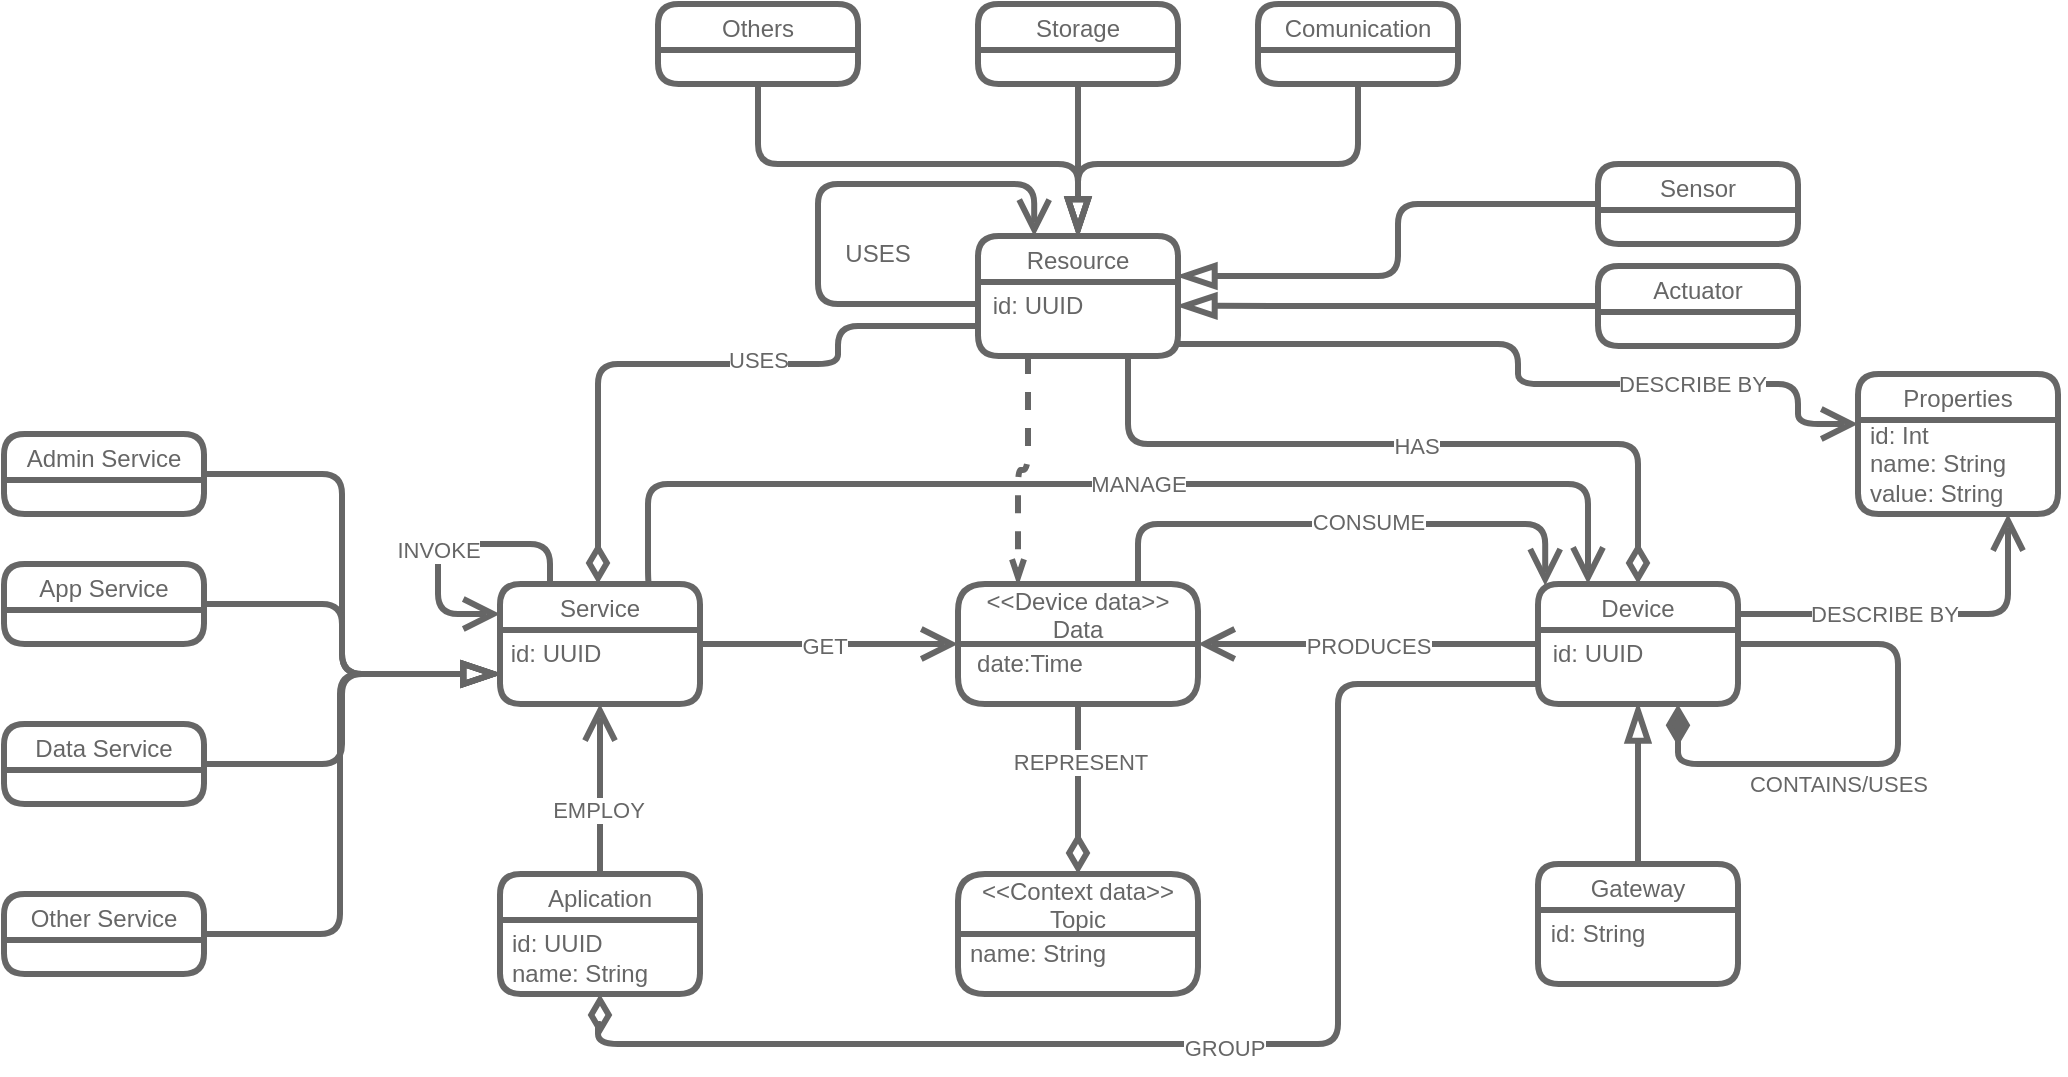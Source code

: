 <mxfile version="22.1.21" type="device">
  <diagram name="Página-1" id="KCZHRsNFGOOAUEGrP5nl">
    <mxGraphModel dx="1687" dy="1067" grid="1" gridSize="10" guides="1" tooltips="1" connect="1" arrows="1" fold="1" page="1" pageScale="1" pageWidth="827" pageHeight="1169" math="0" shadow="0">
      <root>
        <mxCell id="0" />
        <mxCell id="1" parent="0" />
        <mxCell id="fbPeKxcQVnnoHxMoIqsi-70" style="edgeStyle=orthogonalEdgeStyle;rounded=1;orthogonalLoop=1;jettySize=auto;html=1;entryX=0.5;entryY=0;entryDx=0;entryDy=0;fontColor=#666666;curved=0;strokeWidth=3;strokeColor=#666666;endArrow=blockThin;endFill=0;endSize=12;" parent="1" source="fbPeKxcQVnnoHxMoIqsi-6" target="fbPeKxcQVnnoHxMoIqsi-9" edge="1">
          <mxGeometry relative="1" as="geometry">
            <Array as="points">
              <mxPoint x="460" y="150" />
              <mxPoint x="620" y="150" />
            </Array>
          </mxGeometry>
        </mxCell>
        <mxCell id="fbPeKxcQVnnoHxMoIqsi-6" value="Others" style="swimlane;strokeWidth=3;rounded=1;fontStyle=0;strokeColor=#666666;fillColor=#FFFFFF;fontColor=#666666;container=0;" parent="1" vertex="1">
          <mxGeometry x="410" y="70" width="100" height="40" as="geometry" />
        </mxCell>
        <mxCell id="fbPeKxcQVnnoHxMoIqsi-73" style="edgeStyle=orthogonalEdgeStyle;shape=connector;curved=0;rounded=1;orthogonalLoop=1;jettySize=auto;html=1;entryX=0.5;entryY=0;entryDx=0;entryDy=0;labelBackgroundColor=default;strokeColor=#666666;strokeWidth=3;align=center;verticalAlign=middle;fontFamily=Helvetica;fontSize=11;fontColor=#666666;endArrow=blockThin;endFill=0;endSize=12;" parent="1" source="fbPeKxcQVnnoHxMoIqsi-7" target="fbPeKxcQVnnoHxMoIqsi-9" edge="1">
          <mxGeometry relative="1" as="geometry" />
        </mxCell>
        <mxCell id="fbPeKxcQVnnoHxMoIqsi-7" value="Storage" style="swimlane;strokeWidth=3;rounded=1;fontStyle=0;strokeColor=#666666;fillColor=#FFFFFF;fontColor=#666666;container=0;" parent="1" vertex="1">
          <mxGeometry x="570" y="70" width="100" height="40" as="geometry" />
        </mxCell>
        <mxCell id="fbPeKxcQVnnoHxMoIqsi-74" style="edgeStyle=orthogonalEdgeStyle;shape=connector;curved=0;rounded=1;orthogonalLoop=1;jettySize=auto;html=1;entryX=0.5;entryY=0;entryDx=0;entryDy=0;labelBackgroundColor=default;strokeColor=#666666;strokeWidth=3;align=center;verticalAlign=middle;fontFamily=Helvetica;fontSize=11;fontColor=#666666;endArrow=blockThin;endFill=0;exitX=0.5;exitY=1;exitDx=0;exitDy=0;endSize=12;" parent="1" source="fbPeKxcQVnnoHxMoIqsi-8" target="fbPeKxcQVnnoHxMoIqsi-9" edge="1">
          <mxGeometry relative="1" as="geometry">
            <Array as="points">
              <mxPoint x="760" y="150" />
              <mxPoint x="620" y="150" />
            </Array>
          </mxGeometry>
        </mxCell>
        <mxCell id="fbPeKxcQVnnoHxMoIqsi-8" value="Comunication" style="swimlane;strokeWidth=3;rounded=1;fontStyle=0;strokeColor=#666666;fillColor=#FFFFFF;fontColor=#666666;container=0;" parent="1" vertex="1">
          <mxGeometry x="710" y="70" width="100" height="40" as="geometry" />
        </mxCell>
        <mxCell id="fbPeKxcQVnnoHxMoIqsi-78" style="edgeStyle=orthogonalEdgeStyle;shape=connector;curved=0;rounded=1;orthogonalLoop=1;jettySize=auto;html=1;labelBackgroundColor=default;strokeColor=#666666;strokeWidth=3;align=center;verticalAlign=middle;fontFamily=Helvetica;fontSize=11;fontColor=#666666;endArrow=blockThin;endFill=0;endSize=12;" parent="1" source="fbPeKxcQVnnoHxMoIqsi-12" edge="1">
          <mxGeometry relative="1" as="geometry">
            <mxPoint x="670" y="206" as="targetPoint" />
            <Array as="points">
              <mxPoint x="780" y="170" />
              <mxPoint x="780" y="206" />
            </Array>
            <mxPoint x="870" y="126" as="sourcePoint" />
          </mxGeometry>
        </mxCell>
        <mxCell id="fbPeKxcQVnnoHxMoIqsi-12" value="Sensor" style="swimlane;strokeWidth=3;rounded=1;fontStyle=0;strokeColor=#666666;fillColor=#FFFFFF;fontColor=#666666;container=0;" parent="1" vertex="1">
          <mxGeometry x="880" y="150" width="100" height="40" as="geometry" />
        </mxCell>
        <mxCell id="8vS-f6j0tsZiRI6oT4Nr-2" style="edgeStyle=orthogonalEdgeStyle;shape=connector;curved=0;rounded=1;orthogonalLoop=1;jettySize=auto;html=1;exitX=0;exitY=0.5;exitDx=0;exitDy=0;labelBackgroundColor=default;strokeColor=#666666;strokeWidth=3;align=center;verticalAlign=middle;fontFamily=Helvetica;fontSize=11;fontColor=#666666;endArrow=blockThin;endFill=0;endSize=12;" edge="1" parent="1" source="fbPeKxcQVnnoHxMoIqsi-13">
          <mxGeometry relative="1" as="geometry">
            <mxPoint x="670.0" y="220.897" as="targetPoint" />
          </mxGeometry>
        </mxCell>
        <mxCell id="fbPeKxcQVnnoHxMoIqsi-13" value="Actuator" style="swimlane;strokeWidth=3;rounded=1;fontStyle=0;strokeColor=#666666;fillColor=#FFFFFF;fontColor=#666666;container=0;" parent="1" vertex="1">
          <mxGeometry x="880" y="201" width="100" height="40" as="geometry" />
        </mxCell>
        <mxCell id="fbPeKxcQVnnoHxMoIqsi-91" style="edgeStyle=orthogonalEdgeStyle;shape=connector;curved=0;rounded=1;orthogonalLoop=1;jettySize=auto;html=1;entryX=0;entryY=0.75;entryDx=0;entryDy=0;labelBackgroundColor=default;strokeColor=#666666;strokeWidth=3;align=center;verticalAlign=middle;fontFamily=Helvetica;fontSize=11;fontColor=#666666;endArrow=blockThin;endFill=0;endSize=12;" parent="1" source="fbPeKxcQVnnoHxMoIqsi-16" target="fbPeKxcQVnnoHxMoIqsi-25" edge="1">
          <mxGeometry relative="1" as="geometry" />
        </mxCell>
        <mxCell id="fbPeKxcQVnnoHxMoIqsi-16" value="Admin Service" style="swimlane;strokeWidth=3;rounded=1;fontStyle=0;strokeColor=#666666;fillColor=#FFFFFF;fontColor=#666666;container=0;" parent="1" vertex="1">
          <mxGeometry x="83" y="285" width="100" height="40" as="geometry" />
        </mxCell>
        <mxCell id="fbPeKxcQVnnoHxMoIqsi-92" style="edgeStyle=orthogonalEdgeStyle;shape=connector;curved=0;rounded=1;orthogonalLoop=1;jettySize=auto;html=1;entryX=0;entryY=0.75;entryDx=0;entryDy=0;labelBackgroundColor=default;strokeColor=#666666;strokeWidth=3;align=center;verticalAlign=middle;fontFamily=Helvetica;fontSize=11;fontColor=#666666;endArrow=blockThin;endFill=0;endSize=12;" parent="1" source="fbPeKxcQVnnoHxMoIqsi-19" target="fbPeKxcQVnnoHxMoIqsi-25" edge="1">
          <mxGeometry relative="1" as="geometry" />
        </mxCell>
        <mxCell id="fbPeKxcQVnnoHxMoIqsi-19" value="App Service" style="swimlane;strokeWidth=3;rounded=1;fontStyle=0;strokeColor=#666666;fillColor=#FFFFFF;fontColor=#666666;container=0;" parent="1" vertex="1">
          <mxGeometry x="83" y="350" width="100" height="40" as="geometry" />
        </mxCell>
        <mxCell id="fbPeKxcQVnnoHxMoIqsi-94" style="edgeStyle=orthogonalEdgeStyle;shape=connector;curved=0;rounded=1;orthogonalLoop=1;jettySize=auto;html=1;entryX=0;entryY=0.75;entryDx=0;entryDy=0;labelBackgroundColor=default;strokeColor=#666666;strokeWidth=3;align=center;verticalAlign=middle;fontFamily=Helvetica;fontSize=11;fontColor=#666666;endArrow=blockThin;endFill=0;endSize=12;" parent="1" source="fbPeKxcQVnnoHxMoIqsi-22" target="fbPeKxcQVnnoHxMoIqsi-25" edge="1">
          <mxGeometry relative="1" as="geometry" />
        </mxCell>
        <mxCell id="fbPeKxcQVnnoHxMoIqsi-22" value="Data Service" style="swimlane;strokeWidth=3;rounded=1;fontStyle=0;strokeColor=#666666;fillColor=#FFFFFF;fontColor=#666666;container=0;" parent="1" vertex="1">
          <mxGeometry x="83" y="430" width="100" height="40" as="geometry" />
        </mxCell>
        <mxCell id="fbPeKxcQVnnoHxMoIqsi-95" style="edgeStyle=orthogonalEdgeStyle;shape=connector;curved=0;rounded=1;orthogonalLoop=1;jettySize=auto;html=1;entryX=0;entryY=0.75;entryDx=0;entryDy=0;labelBackgroundColor=default;strokeColor=#666666;strokeWidth=3;align=center;verticalAlign=middle;fontFamily=Helvetica;fontSize=11;fontColor=#666666;endArrow=blockThin;endFill=0;endSize=12;" parent="1" source="fbPeKxcQVnnoHxMoIqsi-23" target="fbPeKxcQVnnoHxMoIqsi-25" edge="1">
          <mxGeometry relative="1" as="geometry">
            <Array as="points">
              <mxPoint x="251" y="535" />
              <mxPoint x="251" y="405" />
            </Array>
          </mxGeometry>
        </mxCell>
        <mxCell id="fbPeKxcQVnnoHxMoIqsi-23" value="Other Service" style="swimlane;strokeWidth=3;rounded=1;fontStyle=0;strokeColor=#666666;fillColor=#FFFFFF;fontColor=#666666;container=0;" parent="1" vertex="1">
          <mxGeometry x="83" y="515" width="100" height="40" as="geometry" />
        </mxCell>
        <mxCell id="fbPeKxcQVnnoHxMoIqsi-96" style="edgeStyle=orthogonalEdgeStyle;shape=connector;curved=0;rounded=1;orthogonalLoop=1;jettySize=auto;html=1;entryX=0.5;entryY=1;entryDx=0;entryDy=0;labelBackgroundColor=default;strokeColor=#666666;strokeWidth=3;align=center;verticalAlign=middle;fontFamily=Helvetica;fontSize=11;fontColor=#666666;endArrow=open;endFill=0;endSize=12;" parent="1" source="fbPeKxcQVnnoHxMoIqsi-29" target="fbPeKxcQVnnoHxMoIqsi-25" edge="1">
          <mxGeometry relative="1" as="geometry" />
        </mxCell>
        <mxCell id="fbPeKxcQVnnoHxMoIqsi-97" value="EMPLOY" style="edgeLabel;html=1;align=center;verticalAlign=middle;resizable=0;points=[];fontSize=11;fontFamily=Helvetica;fontColor=#666666;container=0;" parent="fbPeKxcQVnnoHxMoIqsi-96" vertex="1" connectable="0">
          <mxGeometry x="-0.236" y="1" relative="1" as="geometry">
            <mxPoint as="offset" />
          </mxGeometry>
        </mxCell>
        <mxCell id="fbPeKxcQVnnoHxMoIqsi-29" value="Aplication" style="swimlane;strokeWidth=3;rounded=1;fontStyle=0;strokeColor=#666666;fillColor=#FFFFFF;fontColor=#666666;container=0;" parent="1" vertex="1">
          <mxGeometry x="331" y="505" width="100" height="60" as="geometry">
            <mxRectangle x="580" y="270" width="80" height="30" as="alternateBounds" />
          </mxGeometry>
        </mxCell>
        <mxCell id="fbPeKxcQVnnoHxMoIqsi-86" value="USES" style="text;html=1;strokeColor=none;fillColor=none;align=center;verticalAlign=middle;whiteSpace=wrap;rounded=0;fontSize=12;fontFamily=Helvetica;fontColor=#666666;container=0;" parent="1" vertex="1">
          <mxGeometry x="490" y="180" width="60" height="30" as="geometry" />
        </mxCell>
        <mxCell id="fbPeKxcQVnnoHxMoIqsi-87" style="edgeStyle=orthogonalEdgeStyle;shape=connector;curved=0;rounded=1;orthogonalLoop=1;jettySize=auto;html=1;labelBackgroundColor=default;strokeColor=#666666;strokeWidth=3;align=center;verticalAlign=middle;fontFamily=Helvetica;fontSize=11;fontColor=#666666;endArrow=diamondThin;endFill=0;exitX=0;exitY=0.75;exitDx=0;exitDy=0;endSize=12;" parent="1" source="fbPeKxcQVnnoHxMoIqsi-9" target="fbPeKxcQVnnoHxMoIqsi-25" edge="1">
          <mxGeometry relative="1" as="geometry">
            <Array as="points">
              <mxPoint x="500" y="231" />
              <mxPoint x="500" y="250" />
              <mxPoint x="380" y="250" />
            </Array>
          </mxGeometry>
        </mxCell>
        <mxCell id="fbPeKxcQVnnoHxMoIqsi-88" value="USES" style="edgeLabel;html=1;align=center;verticalAlign=middle;resizable=0;points=[];fontSize=11;fontFamily=Helvetica;fontColor=#666666;container=0;" parent="fbPeKxcQVnnoHxMoIqsi-87" vertex="1" connectable="0">
          <mxGeometry x="0.087" y="1" relative="1" as="geometry">
            <mxPoint x="44" y="-3" as="offset" />
          </mxGeometry>
        </mxCell>
        <mxCell id="fbPeKxcQVnnoHxMoIqsi-100" style="edgeStyle=orthogonalEdgeStyle;shape=connector;curved=0;rounded=1;orthogonalLoop=1;jettySize=auto;html=1;labelBackgroundColor=default;strokeColor=#666666;strokeWidth=3;align=center;verticalAlign=middle;fontFamily=Helvetica;fontSize=11;fontColor=#666666;endArrow=open;endFill=0;endSize=12;" parent="1" edge="1">
          <mxGeometry relative="1" as="geometry">
            <mxPoint x="430" y="390" as="sourcePoint" />
            <mxPoint x="560" y="390" as="targetPoint" />
          </mxGeometry>
        </mxCell>
        <mxCell id="fbPeKxcQVnnoHxMoIqsi-101" value="GET" style="edgeLabel;html=1;align=center;verticalAlign=middle;resizable=0;points=[];fontSize=11;fontFamily=Helvetica;fontColor=#666666;container=0;" parent="fbPeKxcQVnnoHxMoIqsi-100" vertex="1" connectable="0">
          <mxGeometry x="-0.027" y="-1" relative="1" as="geometry">
            <mxPoint as="offset" />
          </mxGeometry>
        </mxCell>
        <mxCell id="fbPeKxcQVnnoHxMoIqsi-102" style="edgeStyle=orthogonalEdgeStyle;shape=connector;curved=0;rounded=1;orthogonalLoop=1;jettySize=auto;html=1;entryX=0.5;entryY=0;entryDx=0;entryDy=0;labelBackgroundColor=default;strokeColor=#666666;strokeWidth=3;align=center;verticalAlign=middle;fontFamily=Helvetica;fontSize=11;fontColor=#666666;endArrow=diamondThin;endFill=0;endSize=12;" parent="1" source="fbPeKxcQVnnoHxMoIqsi-40" target="fbPeKxcQVnnoHxMoIqsi-48" edge="1">
          <mxGeometry relative="1" as="geometry" />
        </mxCell>
        <mxCell id="fbPeKxcQVnnoHxMoIqsi-103" value="REPRESENT" style="edgeLabel;html=1;align=center;verticalAlign=middle;resizable=0;points=[];fontSize=11;fontFamily=Helvetica;fontColor=#666666;container=0;" parent="fbPeKxcQVnnoHxMoIqsi-102" vertex="1" connectable="0">
          <mxGeometry x="-0.312" y="1" relative="1" as="geometry">
            <mxPoint as="offset" />
          </mxGeometry>
        </mxCell>
        <mxCell id="fbPeKxcQVnnoHxMoIqsi-104" style="edgeStyle=orthogonalEdgeStyle;shape=connector;curved=0;rounded=1;orthogonalLoop=1;jettySize=auto;html=1;exitX=0.25;exitY=1;exitDx=0;exitDy=0;entryX=0.25;entryY=0;entryDx=0;entryDy=0;labelBackgroundColor=default;strokeColor=#666666;strokeWidth=3;align=center;verticalAlign=middle;fontFamily=Helvetica;fontSize=11;fontColor=#666666;endArrow=openThin;endFill=0;dashed=1;" parent="1" source="fbPeKxcQVnnoHxMoIqsi-9" target="fbPeKxcQVnnoHxMoIqsi-40" edge="1">
          <mxGeometry relative="1" as="geometry" />
        </mxCell>
        <mxCell id="fbPeKxcQVnnoHxMoIqsi-105" style="edgeStyle=orthogonalEdgeStyle;shape=connector;curved=0;rounded=1;orthogonalLoop=1;jettySize=auto;html=1;entryX=1;entryY=0.5;entryDx=0;entryDy=0;labelBackgroundColor=default;strokeColor=#666666;strokeWidth=3;align=center;verticalAlign=middle;fontFamily=Helvetica;fontSize=11;fontColor=#666666;endArrow=open;endFill=0;endSize=12;" parent="1" source="fbPeKxcQVnnoHxMoIqsi-58" target="fbPeKxcQVnnoHxMoIqsi-40" edge="1">
          <mxGeometry relative="1" as="geometry" />
        </mxCell>
        <mxCell id="fbPeKxcQVnnoHxMoIqsi-106" value="PRODUCES" style="edgeLabel;html=1;align=center;verticalAlign=middle;resizable=0;points=[];fontSize=11;fontFamily=Helvetica;fontColor=#666666;container=0;" parent="fbPeKxcQVnnoHxMoIqsi-105" vertex="1" connectable="0">
          <mxGeometry x="0.001" y="1" relative="1" as="geometry">
            <mxPoint as="offset" />
          </mxGeometry>
        </mxCell>
        <mxCell id="fbPeKxcQVnnoHxMoIqsi-107" style="edgeStyle=orthogonalEdgeStyle;shape=connector;curved=0;rounded=1;orthogonalLoop=1;jettySize=auto;html=1;exitX=0.75;exitY=0;exitDx=0;exitDy=0;entryX=0.036;entryY=0.014;entryDx=0;entryDy=0;labelBackgroundColor=default;strokeColor=#666666;strokeWidth=3;align=center;verticalAlign=middle;fontFamily=Helvetica;fontSize=11;fontColor=#666666;endArrow=open;endFill=0;entryPerimeter=0;endSize=12;" parent="1" source="fbPeKxcQVnnoHxMoIqsi-40" target="fbPeKxcQVnnoHxMoIqsi-58" edge="1">
          <mxGeometry relative="1" as="geometry">
            <Array as="points">
              <mxPoint x="650" y="330" />
              <mxPoint x="854" y="330" />
            </Array>
          </mxGeometry>
        </mxCell>
        <mxCell id="fbPeKxcQVnnoHxMoIqsi-108" value="CONSUME" style="edgeLabel;html=1;align=center;verticalAlign=middle;resizable=0;points=[];fontSize=11;fontFamily=Helvetica;fontColor=#666666;container=0;" parent="fbPeKxcQVnnoHxMoIqsi-107" vertex="1" connectable="0">
          <mxGeometry x="0.094" y="1" relative="1" as="geometry">
            <mxPoint as="offset" />
          </mxGeometry>
        </mxCell>
        <mxCell id="KpJvDtPZwzSK3RjMsNet-2" style="edgeStyle=orthogonalEdgeStyle;shape=connector;curved=0;rounded=1;orthogonalLoop=1;jettySize=auto;html=1;exitX=0.75;exitY=1;exitDx=0;exitDy=0;labelBackgroundColor=default;strokeColor=#666666;strokeWidth=3;align=center;verticalAlign=middle;fontFamily=Helvetica;fontSize=11;fontColor=#666666;endArrow=diamondThin;endFill=0;endSize=12;" parent="1" source="fbPeKxcQVnnoHxMoIqsi-9" target="fbPeKxcQVnnoHxMoIqsi-58" edge="1">
          <mxGeometry relative="1" as="geometry">
            <Array as="points">
              <mxPoint x="645" y="290" />
              <mxPoint x="900" y="290" />
            </Array>
          </mxGeometry>
        </mxCell>
        <mxCell id="KpJvDtPZwzSK3RjMsNet-3" value="HAS" style="edgeLabel;html=1;align=center;verticalAlign=middle;resizable=0;points=[];fontSize=11;fontFamily=Helvetica;fontColor=#666666;container=0;" parent="KpJvDtPZwzSK3RjMsNet-2" vertex="1" connectable="0">
          <mxGeometry x="0.016" y="-1" relative="1" as="geometry">
            <mxPoint as="offset" />
          </mxGeometry>
        </mxCell>
        <mxCell id="KpJvDtPZwzSK3RjMsNet-6" style="edgeStyle=orthogonalEdgeStyle;shape=connector;curved=0;rounded=1;orthogonalLoop=1;jettySize=auto;html=1;labelBackgroundColor=default;strokeColor=#666666;strokeWidth=3;align=center;verticalAlign=middle;fontFamily=Helvetica;fontSize=11;fontColor=#666666;endArrow=open;endFill=0;endSize=12;" parent="1" edge="1">
          <mxGeometry relative="1" as="geometry">
            <mxPoint x="670" y="240" as="sourcePoint" />
            <mxPoint x="1010" y="280" as="targetPoint" />
            <Array as="points">
              <mxPoint x="670" y="240" />
              <mxPoint x="840" y="240" />
              <mxPoint x="840" y="260" />
              <mxPoint x="980" y="260" />
              <mxPoint x="980" y="280" />
            </Array>
          </mxGeometry>
        </mxCell>
        <mxCell id="KpJvDtPZwzSK3RjMsNet-7" value="DESCRIBE BY" style="edgeLabel;html=1;align=center;verticalAlign=middle;resizable=0;points=[];fontSize=11;fontFamily=Helvetica;fontColor=#666666;container=0;" parent="KpJvDtPZwzSK3RjMsNet-6" vertex="1" connectable="0">
          <mxGeometry x="0.458" relative="1" as="geometry">
            <mxPoint as="offset" />
          </mxGeometry>
        </mxCell>
        <mxCell id="KpJvDtPZwzSK3RjMsNet-8" style="edgeStyle=orthogonalEdgeStyle;shape=connector;curved=0;rounded=1;orthogonalLoop=1;jettySize=auto;html=1;exitX=1;exitY=0.25;exitDx=0;exitDy=0;entryX=0.75;entryY=1;entryDx=0;entryDy=0;labelBackgroundColor=default;strokeColor=#666666;strokeWidth=3;align=center;verticalAlign=middle;fontFamily=Helvetica;fontSize=11;fontColor=#666666;endArrow=open;endFill=0;endSize=12;" parent="1" source="fbPeKxcQVnnoHxMoIqsi-58" target="fbPeKxcQVnnoHxMoIqsi-66" edge="1">
          <mxGeometry relative="1" as="geometry" />
        </mxCell>
        <mxCell id="KpJvDtPZwzSK3RjMsNet-9" value="DESCRIBE BY" style="edgeLabel;html=1;align=center;verticalAlign=middle;resizable=0;points=[];fontSize=11;fontFamily=Helvetica;fontColor=#666666;container=0;" parent="KpJvDtPZwzSK3RjMsNet-8" vertex="1" connectable="0">
          <mxGeometry x="-0.212" relative="1" as="geometry">
            <mxPoint as="offset" />
          </mxGeometry>
        </mxCell>
        <mxCell id="KpJvDtPZwzSK3RjMsNet-13" style="edgeStyle=orthogonalEdgeStyle;shape=connector;curved=0;rounded=1;orthogonalLoop=1;jettySize=auto;html=1;exitX=0.5;exitY=0;exitDx=0;exitDy=0;entryX=0.5;entryY=1;entryDx=0;entryDy=0;labelBackgroundColor=default;strokeColor=#666666;strokeWidth=3;align=center;verticalAlign=middle;fontFamily=Helvetica;fontSize=11;fontColor=#666666;endArrow=blockThin;endFill=0;jumpSize=9;endSize=12;" parent="1" source="fbPeKxcQVnnoHxMoIqsi-62" target="fbPeKxcQVnnoHxMoIqsi-58" edge="1">
          <mxGeometry relative="1" as="geometry" />
        </mxCell>
        <mxCell id="KpJvDtPZwzSK3RjMsNet-14" style="edgeStyle=orthogonalEdgeStyle;shape=connector;curved=0;rounded=1;orthogonalLoop=1;jettySize=auto;html=1;exitX=0;exitY=1;exitDx=0;exitDy=0;entryX=0.5;entryY=1;entryDx=0;entryDy=0;labelBackgroundColor=default;strokeColor=#666666;strokeWidth=3;align=center;verticalAlign=middle;fontFamily=Helvetica;fontSize=11;fontColor=#666666;endArrow=diamondThin;endFill=0;jumpSize=5;endSize=12;" parent="1" source="fbPeKxcQVnnoHxMoIqsi-59" target="fbPeKxcQVnnoHxMoIqsi-29" edge="1">
          <mxGeometry relative="1" as="geometry">
            <Array as="points">
              <mxPoint x="750" y="410" />
              <mxPoint x="750" y="590" />
              <mxPoint x="380" y="590" />
              <mxPoint x="380" y="580" />
              <mxPoint x="381" y="580" />
            </Array>
          </mxGeometry>
        </mxCell>
        <mxCell id="KpJvDtPZwzSK3RjMsNet-15" value="GROUP" style="edgeLabel;html=1;align=center;verticalAlign=middle;resizable=0;points=[];fontSize=11;fontFamily=Helvetica;fontColor=#666666;container=0;" parent="KpJvDtPZwzSK3RjMsNet-14" vertex="1" connectable="0">
          <mxGeometry x="-0.003" y="2" relative="1" as="geometry">
            <mxPoint as="offset" />
          </mxGeometry>
        </mxCell>
        <mxCell id="KpJvDtPZwzSK3RjMsNet-16" style="edgeStyle=orthogonalEdgeStyle;shape=connector;curved=0;rounded=1;orthogonalLoop=1;jettySize=auto;html=1;exitX=0.75;exitY=0;exitDx=0;exitDy=0;entryX=0.25;entryY=0;entryDx=0;entryDy=0;labelBackgroundColor=default;strokeColor=#666666;strokeWidth=3;align=center;verticalAlign=middle;fontFamily=Helvetica;fontSize=11;fontColor=#666666;endArrow=open;endFill=0;endSize=12;" parent="1" source="fbPeKxcQVnnoHxMoIqsi-25" target="fbPeKxcQVnnoHxMoIqsi-58" edge="1">
          <mxGeometry relative="1" as="geometry">
            <Array as="points">
              <mxPoint x="405" y="310" />
              <mxPoint x="875" y="310" />
            </Array>
          </mxGeometry>
        </mxCell>
        <mxCell id="KpJvDtPZwzSK3RjMsNet-17" value="MANAGE" style="edgeLabel;html=1;align=center;verticalAlign=middle;resizable=0;points=[];fontSize=11;fontFamily=Helvetica;fontColor=#666666;container=0;" parent="KpJvDtPZwzSK3RjMsNet-16" vertex="1" connectable="0">
          <mxGeometry x="-0.056" relative="1" as="geometry">
            <mxPoint x="26" as="offset" />
          </mxGeometry>
        </mxCell>
        <mxCell id="KpJvDtPZwzSK3RjMsNet-11" style="edgeStyle=orthogonalEdgeStyle;shape=connector;curved=0;rounded=1;orthogonalLoop=1;jettySize=auto;html=1;exitX=1;exitY=0.5;exitDx=0;exitDy=0;labelBackgroundColor=default;strokeColor=#666666;strokeWidth=3;align=center;verticalAlign=middle;fontFamily=Helvetica;fontSize=11;fontColor=#666666;endArrow=diamondThin;endFill=1;endSize=12;" parent="1" source="fbPeKxcQVnnoHxMoIqsi-58" edge="1">
          <mxGeometry relative="1" as="geometry">
            <mxPoint x="920" y="420.185" as="targetPoint" />
            <Array as="points">
              <mxPoint x="1030" y="390" />
              <mxPoint x="1030" y="450" />
              <mxPoint x="920" y="450" />
            </Array>
          </mxGeometry>
        </mxCell>
        <mxCell id="KpJvDtPZwzSK3RjMsNet-12" value="CONTAINS/USES" style="edgeLabel;html=1;align=center;verticalAlign=middle;resizable=0;points=[];fontSize=11;fontFamily=Helvetica;fontColor=#666666;container=0;" parent="KpJvDtPZwzSK3RjMsNet-11" vertex="1" connectable="0">
          <mxGeometry x="0.179" y="-2" relative="1" as="geometry">
            <mxPoint x="-5" y="12" as="offset" />
          </mxGeometry>
        </mxCell>
        <mxCell id="fbPeKxcQVnnoHxMoIqsi-58" value="Device" style="swimlane;strokeWidth=3;rounded=1;fontStyle=0;strokeColor=#666666;fillColor=#FFFFFF;fontColor=#666666;startSize=23;container=0;" parent="1" vertex="1">
          <mxGeometry x="850" y="360" width="100" height="60" as="geometry">
            <mxRectangle x="580" y="270" width="80" height="30" as="alternateBounds" />
          </mxGeometry>
        </mxCell>
        <mxCell id="fbPeKxcQVnnoHxMoIqsi-59" value="id: UUID" style="text;html=1;strokeColor=none;fillColor=none;align=center;verticalAlign=middle;whiteSpace=wrap;rounded=0;container=0;fontColor=#666666;" parent="1" vertex="1">
          <mxGeometry x="850" y="380" width="60" height="30" as="geometry" />
        </mxCell>
        <mxCell id="fbPeKxcQVnnoHxMoIqsi-9" value="Resource" style="swimlane;strokeWidth=3;rounded=1;fontStyle=0;strokeColor=#666666;fillColor=#FFFFFF;fontColor=#666666;container=0;" parent="1" vertex="1">
          <mxGeometry x="570" y="186" width="100" height="60" as="geometry">
            <mxRectangle x="580" y="270" width="80" height="30" as="alternateBounds" />
          </mxGeometry>
        </mxCell>
        <mxCell id="fbPeKxcQVnnoHxMoIqsi-80" style="edgeStyle=orthogonalEdgeStyle;shape=connector;curved=0;rounded=1;orthogonalLoop=1;jettySize=auto;html=1;entryX=0.281;entryY=0.019;entryDx=0;entryDy=0;labelBackgroundColor=default;strokeColor=#666666;strokeWidth=3;align=center;verticalAlign=middle;fontFamily=Helvetica;fontSize=11;fontColor=#666666;endArrow=open;endFill=0;entryPerimeter=0;endSize=12;" parent="1" edge="1">
          <mxGeometry relative="1" as="geometry">
            <mxPoint x="570" y="220" as="sourcePoint" />
            <mxPoint x="598.1" y="186.14" as="targetPoint" />
            <Array as="points">
              <mxPoint x="490" y="220" />
              <mxPoint x="490" y="160" />
              <mxPoint x="598" y="160" />
            </Array>
          </mxGeometry>
        </mxCell>
        <mxCell id="fbPeKxcQVnnoHxMoIqsi-10" value="id: UUID" style="text;html=1;strokeColor=none;fillColor=none;align=center;verticalAlign=middle;whiteSpace=wrap;rounded=0;container=0;fontColor=#666666;" parent="1" vertex="1">
          <mxGeometry x="570" y="206" width="60" height="30" as="geometry" />
        </mxCell>
        <mxCell id="fbPeKxcQVnnoHxMoIqsi-25" value="Service" style="swimlane;strokeWidth=3;rounded=1;fontStyle=0;strokeColor=#666666;fillColor=#FFFFFF;fontColor=#666666;container=0;" parent="1" vertex="1">
          <mxGeometry x="331" y="360" width="100" height="60" as="geometry">
            <mxRectangle x="580" y="270" width="80" height="30" as="alternateBounds" />
          </mxGeometry>
        </mxCell>
        <mxCell id="fbPeKxcQVnnoHxMoIqsi-26" value="&lt;font color=&quot;#666666&quot;&gt;id: UUID&lt;/font&gt;" style="text;html=1;strokeColor=none;fillColor=none;align=center;verticalAlign=middle;whiteSpace=wrap;rounded=0;container=0;fontColor=#6666666;" parent="1" vertex="1">
          <mxGeometry x="329" y="380" width="60" height="30" as="geometry" />
        </mxCell>
        <mxCell id="fbPeKxcQVnnoHxMoIqsi-89" style="edgeStyle=orthogonalEdgeStyle;shape=connector;curved=0;rounded=1;orthogonalLoop=1;jettySize=auto;html=1;exitX=0.25;exitY=0;exitDx=0;exitDy=0;entryX=0;entryY=0.25;entryDx=0;entryDy=0;labelBackgroundColor=default;strokeColor=#666666;strokeWidth=3;align=center;verticalAlign=middle;fontFamily=Helvetica;fontSize=11;fontColor=#666666;endArrow=open;endFill=0;endSize=12;" parent="1" source="fbPeKxcQVnnoHxMoIqsi-25" target="fbPeKxcQVnnoHxMoIqsi-25" edge="1">
          <mxGeometry relative="1" as="geometry">
            <Array as="points">
              <mxPoint x="356" y="340" />
              <mxPoint x="300" y="340" />
              <mxPoint x="300" y="375" />
            </Array>
          </mxGeometry>
        </mxCell>
        <mxCell id="fbPeKxcQVnnoHxMoIqsi-90" value="INVOKE" style="edgeLabel;html=1;align=center;verticalAlign=middle;resizable=0;points=[];fontSize=11;fontFamily=Helvetica;fontColor=#666666;container=0;" parent="fbPeKxcQVnnoHxMoIqsi-89" vertex="1" connectable="0">
          <mxGeometry x="0.108" relative="1" as="geometry">
            <mxPoint as="offset" />
          </mxGeometry>
        </mxCell>
        <mxCell id="fbPeKxcQVnnoHxMoIqsi-30" value="id: UUID&lt;br&gt;name: String" style="text;html=1;strokeColor=none;fillColor=none;align=left;verticalAlign=middle;whiteSpace=wrap;rounded=0;container=0;fontColor=#666666;" parent="1" vertex="1">
          <mxGeometry x="335" y="532" width="80" height="30" as="geometry" />
        </mxCell>
        <mxCell id="fbPeKxcQVnnoHxMoIqsi-40" value="&lt;&lt;Device data&gt;&gt;&#xa;Data" style="swimlane;strokeWidth=3;rounded=1;fontStyle=0;strokeColor=#666666;fillColor=#FFFFFF;fontColor=#666666;startSize=30;container=0;" parent="1" vertex="1">
          <mxGeometry x="560" y="360" width="120" height="60" as="geometry">
            <mxRectangle x="580" y="270" width="80" height="30" as="alternateBounds" />
          </mxGeometry>
        </mxCell>
        <mxCell id="fbPeKxcQVnnoHxMoIqsi-41" value="date:Time" style="text;html=1;strokeColor=none;fillColor=none;align=center;verticalAlign=middle;whiteSpace=wrap;rounded=0;container=0;fontColor=#666666;" parent="1" vertex="1">
          <mxGeometry x="560" y="385" width="72" height="30" as="geometry" />
        </mxCell>
        <mxCell id="fbPeKxcQVnnoHxMoIqsi-48" value="&lt;&lt;Context data&gt;&gt;&#xa;Topic" style="swimlane;strokeWidth=3;rounded=1;fontStyle=0;strokeColor=#666666;fillColor=#FFFFFF;fontColor=#666666;startSize=30;container=0;" parent="1" vertex="1">
          <mxGeometry x="560" y="505" width="120" height="60" as="geometry">
            <mxRectangle x="580" y="270" width="80" height="30" as="alternateBounds" />
          </mxGeometry>
        </mxCell>
        <mxCell id="fbPeKxcQVnnoHxMoIqsi-49" value="name: String" style="text;html=1;strokeColor=none;fillColor=none;align=center;verticalAlign=middle;whiteSpace=wrap;rounded=0;container=0;fontColor=#666666;" parent="1" vertex="1">
          <mxGeometry x="560" y="530" width="80" height="30" as="geometry" />
        </mxCell>
        <mxCell id="fbPeKxcQVnnoHxMoIqsi-62" value="Gateway" style="swimlane;strokeWidth=3;rounded=1;fontStyle=0;strokeColor=#666666;fillColor=#FFFFFF;fontColor=#666666;startSize=23;container=0;" parent="1" vertex="1">
          <mxGeometry x="850" y="500" width="100" height="60" as="geometry">
            <mxRectangle x="580" y="270" width="80" height="30" as="alternateBounds" />
          </mxGeometry>
        </mxCell>
        <mxCell id="fbPeKxcQVnnoHxMoIqsi-63" value="id: String" style="text;html=1;strokeColor=none;fillColor=none;align=center;verticalAlign=middle;whiteSpace=wrap;rounded=0;container=0;fontColor=#666666;" parent="1" vertex="1">
          <mxGeometry x="850" y="520" width="60" height="30" as="geometry" />
        </mxCell>
        <mxCell id="fbPeKxcQVnnoHxMoIqsi-66" value="Properties" style="swimlane;strokeWidth=3;rounded=1;fontStyle=0;strokeColor=#666666;fillColor=#FFFFFF;fontColor=#666666;startSize=23;container=0;" parent="1" vertex="1">
          <mxGeometry x="1010" y="255" width="100" height="70" as="geometry">
            <mxRectangle x="580" y="270" width="80" height="30" as="alternateBounds" />
          </mxGeometry>
        </mxCell>
        <mxCell id="fbPeKxcQVnnoHxMoIqsi-67" value="id: Int&lt;br&gt;name: String&lt;br&gt;value: String" style="text;html=1;strokeColor=none;fillColor=none;align=left;verticalAlign=middle;whiteSpace=wrap;rounded=0;container=0;fontColor=#666666;" parent="1" vertex="1">
          <mxGeometry x="1014" y="285" width="100" height="30" as="geometry" />
        </mxCell>
      </root>
    </mxGraphModel>
  </diagram>
</mxfile>
